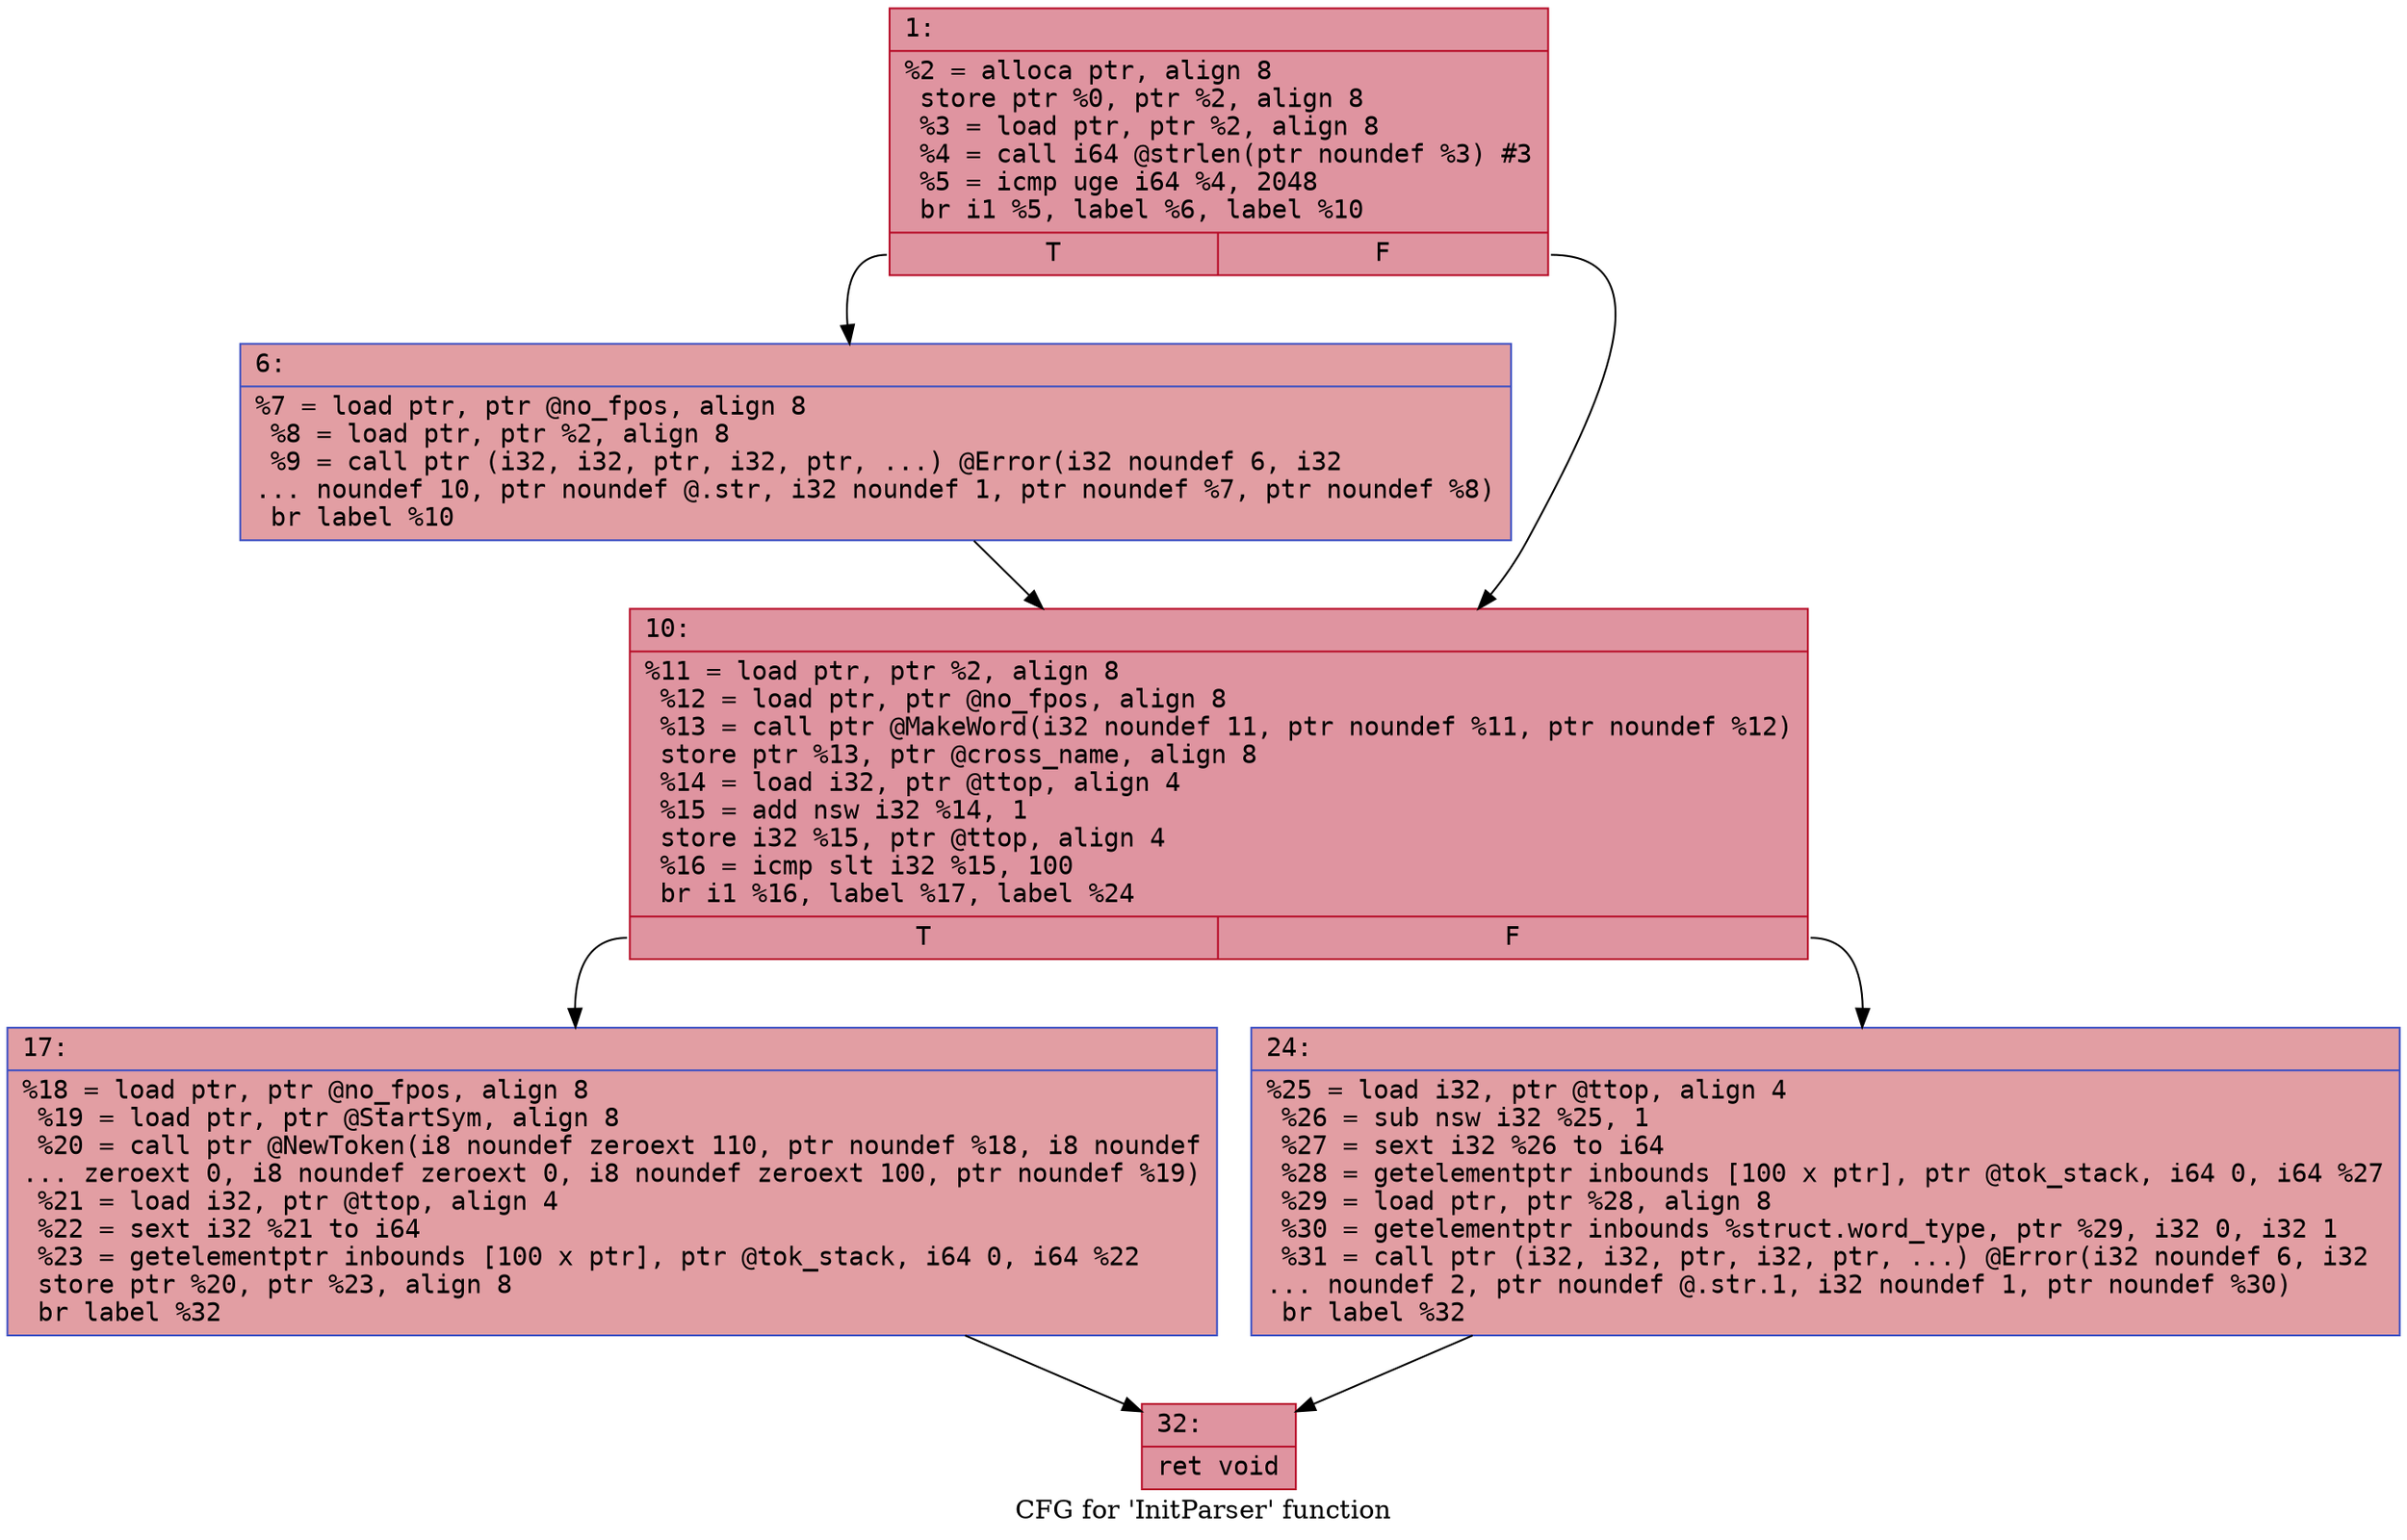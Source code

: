 digraph "CFG for 'InitParser' function" {
	label="CFG for 'InitParser' function";

	Node0x6000037204b0 [shape=record,color="#b70d28ff", style=filled, fillcolor="#b70d2870" fontname="Courier",label="{1:\l|  %2 = alloca ptr, align 8\l  store ptr %0, ptr %2, align 8\l  %3 = load ptr, ptr %2, align 8\l  %4 = call i64 @strlen(ptr noundef %3) #3\l  %5 = icmp uge i64 %4, 2048\l  br i1 %5, label %6, label %10\l|{<s0>T|<s1>F}}"];
	Node0x6000037204b0:s0 -> Node0x6000037205a0[tooltip="1 -> 6\nProbability 50.00%" ];
	Node0x6000037204b0:s1 -> Node0x6000037205f0[tooltip="1 -> 10\nProbability 50.00%" ];
	Node0x6000037205a0 [shape=record,color="#3d50c3ff", style=filled, fillcolor="#be242e70" fontname="Courier",label="{6:\l|  %7 = load ptr, ptr @no_fpos, align 8\l  %8 = load ptr, ptr %2, align 8\l  %9 = call ptr (i32, i32, ptr, i32, ptr, ...) @Error(i32 noundef 6, i32\l... noundef 10, ptr noundef @.str, i32 noundef 1, ptr noundef %7, ptr noundef %8)\l  br label %10\l}"];
	Node0x6000037205a0 -> Node0x6000037205f0[tooltip="6 -> 10\nProbability 100.00%" ];
	Node0x6000037205f0 [shape=record,color="#b70d28ff", style=filled, fillcolor="#b70d2870" fontname="Courier",label="{10:\l|  %11 = load ptr, ptr %2, align 8\l  %12 = load ptr, ptr @no_fpos, align 8\l  %13 = call ptr @MakeWord(i32 noundef 11, ptr noundef %11, ptr noundef %12)\l  store ptr %13, ptr @cross_name, align 8\l  %14 = load i32, ptr @ttop, align 4\l  %15 = add nsw i32 %14, 1\l  store i32 %15, ptr @ttop, align 4\l  %16 = icmp slt i32 %15, 100\l  br i1 %16, label %17, label %24\l|{<s0>T|<s1>F}}"];
	Node0x6000037205f0:s0 -> Node0x600003720640[tooltip="10 -> 17\nProbability 50.00%" ];
	Node0x6000037205f0:s1 -> Node0x600003720690[tooltip="10 -> 24\nProbability 50.00%" ];
	Node0x600003720640 [shape=record,color="#3d50c3ff", style=filled, fillcolor="#be242e70" fontname="Courier",label="{17:\l|  %18 = load ptr, ptr @no_fpos, align 8\l  %19 = load ptr, ptr @StartSym, align 8\l  %20 = call ptr @NewToken(i8 noundef zeroext 110, ptr noundef %18, i8 noundef\l... zeroext 0, i8 noundef zeroext 0, i8 noundef zeroext 100, ptr noundef %19)\l  %21 = load i32, ptr @ttop, align 4\l  %22 = sext i32 %21 to i64\l  %23 = getelementptr inbounds [100 x ptr], ptr @tok_stack, i64 0, i64 %22\l  store ptr %20, ptr %23, align 8\l  br label %32\l}"];
	Node0x600003720640 -> Node0x6000037206e0[tooltip="17 -> 32\nProbability 100.00%" ];
	Node0x600003720690 [shape=record,color="#3d50c3ff", style=filled, fillcolor="#be242e70" fontname="Courier",label="{24:\l|  %25 = load i32, ptr @ttop, align 4\l  %26 = sub nsw i32 %25, 1\l  %27 = sext i32 %26 to i64\l  %28 = getelementptr inbounds [100 x ptr], ptr @tok_stack, i64 0, i64 %27\l  %29 = load ptr, ptr %28, align 8\l  %30 = getelementptr inbounds %struct.word_type, ptr %29, i32 0, i32 1\l  %31 = call ptr (i32, i32, ptr, i32, ptr, ...) @Error(i32 noundef 6, i32\l... noundef 2, ptr noundef @.str.1, i32 noundef 1, ptr noundef %30)\l  br label %32\l}"];
	Node0x600003720690 -> Node0x6000037206e0[tooltip="24 -> 32\nProbability 100.00%" ];
	Node0x6000037206e0 [shape=record,color="#b70d28ff", style=filled, fillcolor="#b70d2870" fontname="Courier",label="{32:\l|  ret void\l}"];
}
